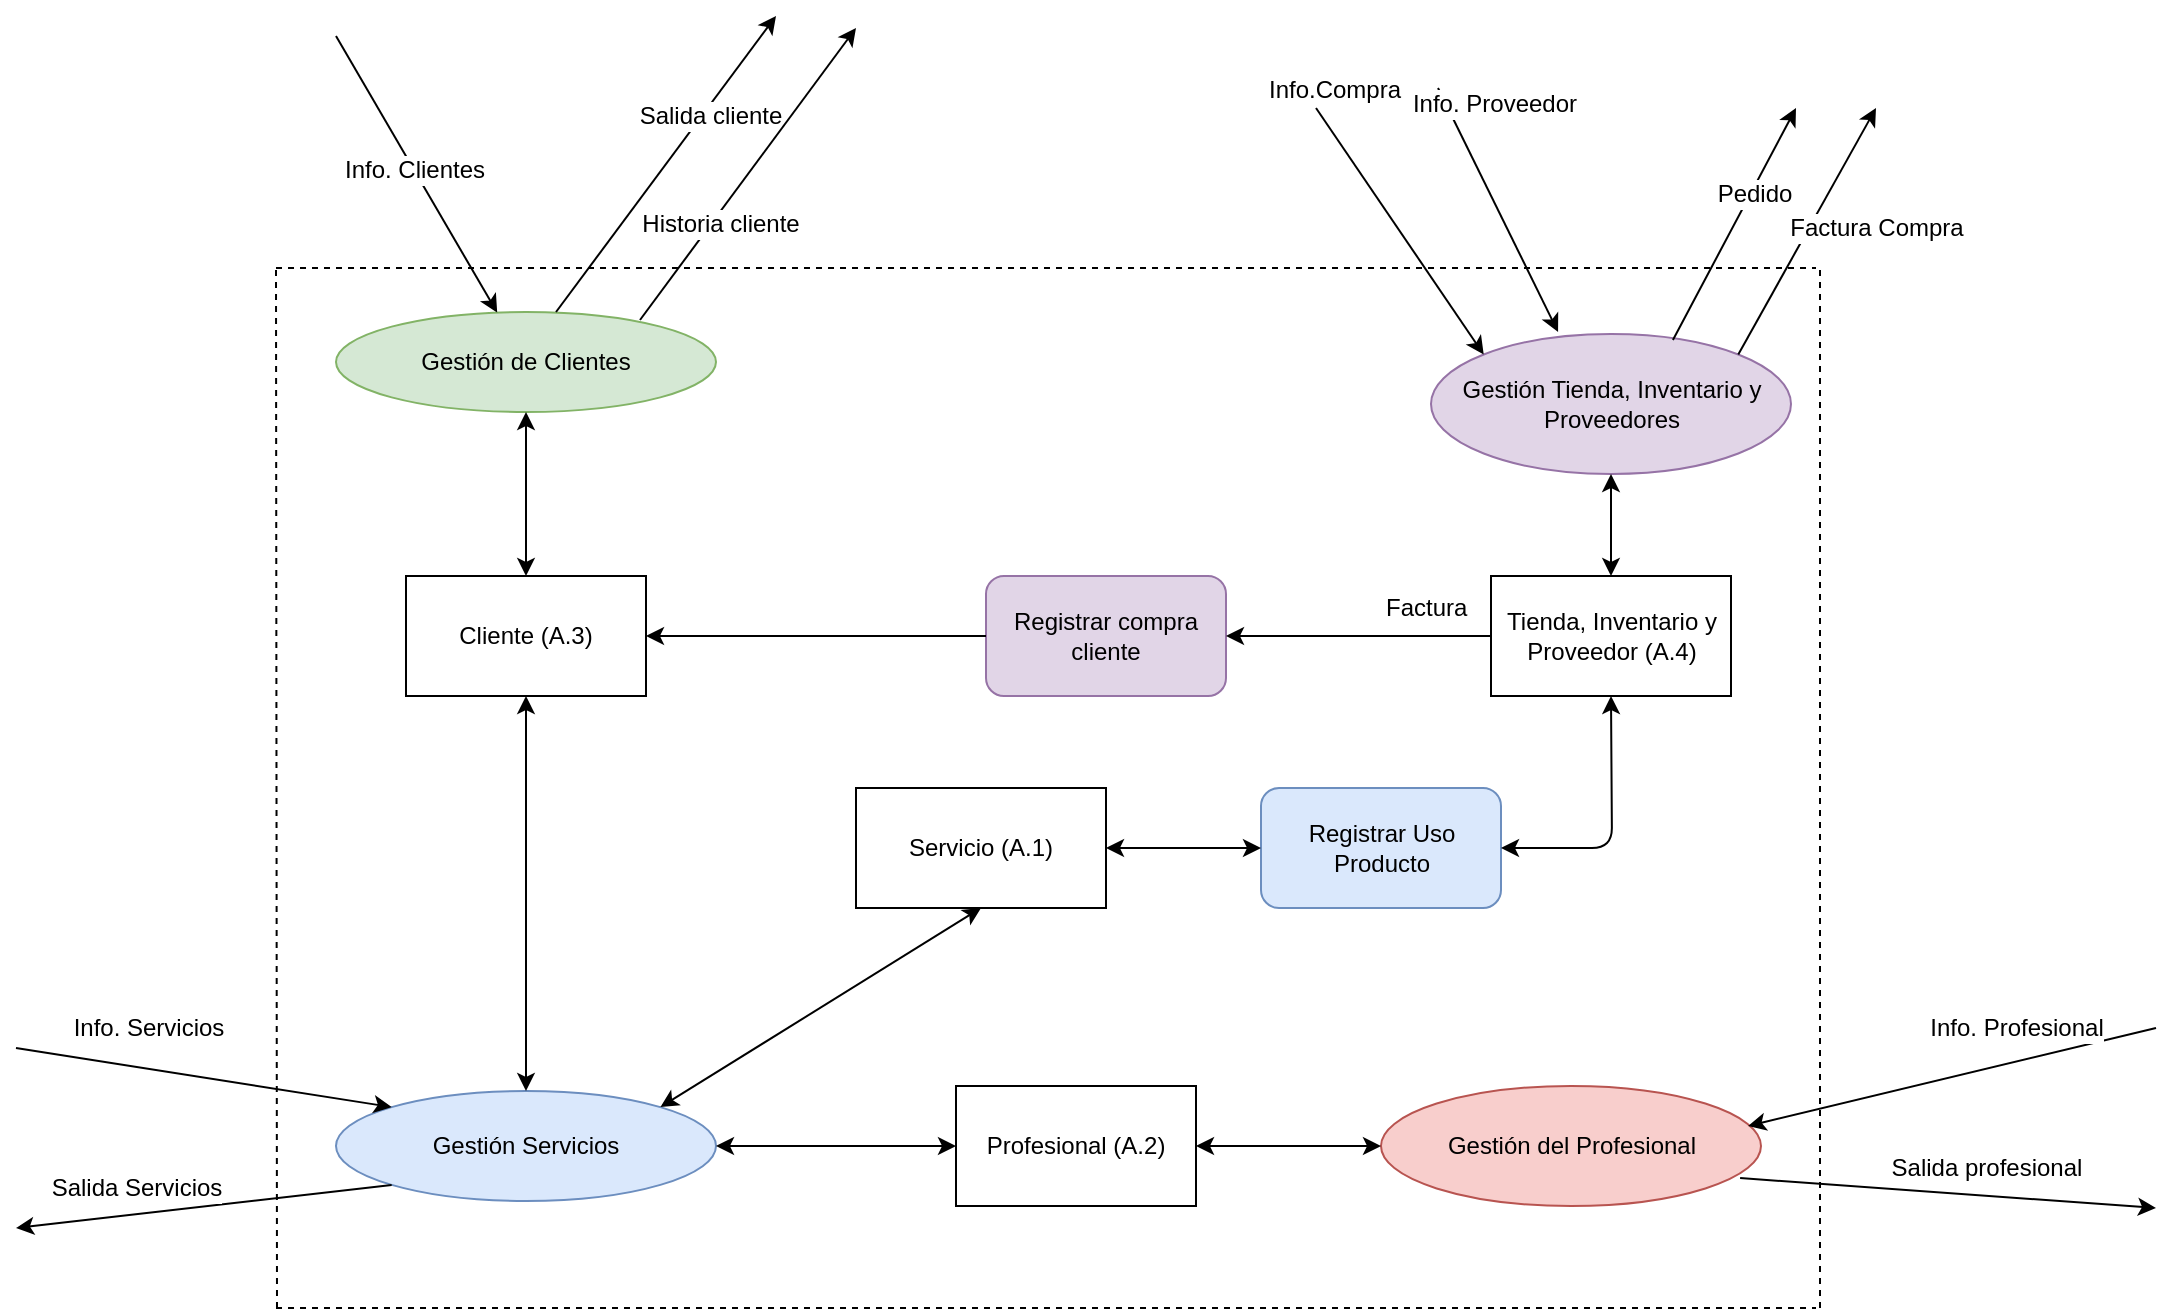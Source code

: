 <mxfile version="12.3.2" type="google" pages="1"><diagram id="b93JCt19qEBxRqC6dPkV" name="Page-1"><mxGraphModel dx="1808" dy="1148" grid="1" gridSize="10" guides="1" tooltips="1" connect="1" arrows="1" fold="1" page="0" pageScale="1" pageWidth="827" pageHeight="1169" math="0" shadow="0"><root><mxCell id="0"/><mxCell id="1" parent="0"/><mxCell id="8VAY9Pa1ln5P_v3T2w9V-14" value="Servicio (A.1)" style="rounded=0;whiteSpace=wrap;html=1;shadow=0;glass=0;comic=0;" parent="1" vertex="1"><mxGeometry x="50" y="380" width="125" height="60" as="geometry"/></mxCell><mxCell id="Qlmde71eXQDHQLHynO3W-4" value="Gestión de Clientes" style="ellipse;whiteSpace=wrap;html=1;fillColor=#d5e8d4;strokeColor=#82b366;" parent="1" vertex="1"><mxGeometry x="-210" y="142" width="190" height="50" as="geometry"/></mxCell><mxCell id="Qlmde71eXQDHQLHynO3W-8" value="Gestión Tienda, Inventario y Proveedores" style="ellipse;whiteSpace=wrap;html=1;fillColor=#e1d5e7;strokeColor=#9673a6;" parent="1" vertex="1"><mxGeometry x="337.5" y="153" width="180" height="70" as="geometry"/></mxCell><mxCell id="Qlmde71eXQDHQLHynO3W-9" value="Gestión Servicios" style="ellipse;whiteSpace=wrap;html=1;fillColor=#dae8fc;strokeColor=#6c8ebf;" parent="1" vertex="1"><mxGeometry x="-210" y="531.5" width="190" height="55" as="geometry"/></mxCell><mxCell id="Qlmde71eXQDHQLHynO3W-10" value="Gestión del Profesional" style="ellipse;whiteSpace=wrap;html=1;fillColor=#f8cecc;strokeColor=#b85450;" parent="1" vertex="1"><mxGeometry x="312.5" y="529" width="190" height="60" as="geometry"/></mxCell><mxCell id="Qlmde71eXQDHQLHynO3W-14" value="" style="endArrow=classic;html=1;entryX=0;entryY=0;entryDx=0;entryDy=0;" parent="1" target="Qlmde71eXQDHQLHynO3W-8" edge="1"><mxGeometry width="50" height="50" relative="1" as="geometry"><mxPoint x="280" y="40" as="sourcePoint"/><mxPoint x="503.443" y="67.499" as="targetPoint"/></mxGeometry></mxCell><mxCell id="Qlmde71eXQDHQLHynO3W-39" value="Info.Compra" style="text;html=1;resizable=0;points=[];align=center;verticalAlign=middle;labelBackgroundColor=#ffffff;" parent="Qlmde71eXQDHQLHynO3W-14" vertex="1" connectable="0"><mxGeometry x="0.1" y="-2" relative="1" as="geometry"><mxPoint x="-36" y="-78" as="offset"/></mxGeometry></mxCell><mxCell id="Qlmde71eXQDHQLHynO3W-17" value="" style="endArrow=classic;html=1;exitX=0.672;exitY=0.043;exitDx=0;exitDy=0;exitPerimeter=0;" parent="1" source="Qlmde71eXQDHQLHynO3W-8" edge="1"><mxGeometry width="50" height="50" relative="1" as="geometry"><mxPoint x="430" y="150" as="sourcePoint"/><mxPoint x="520" y="40" as="targetPoint"/></mxGeometry></mxCell><mxCell id="Qlmde71eXQDHQLHynO3W-42" value="Pedido" style="text;html=1;resizable=0;points=[];align=center;verticalAlign=middle;labelBackgroundColor=#ffffff;" parent="Qlmde71eXQDHQLHynO3W-17" vertex="1" connectable="0"><mxGeometry x="0.169" y="-3" relative="1" as="geometry"><mxPoint x="1.5" y="-7" as="offset"/></mxGeometry></mxCell><mxCell id="Qlmde71eXQDHQLHynO3W-25" value="" style="endArrow=classic;startArrow=classic;html=1;exitX=1;exitY=0.5;exitDx=0;exitDy=0;entryX=0;entryY=0.5;entryDx=0;entryDy=0;" parent="1" source="F9AIN50XA96VZ4RDQSqq-5" target="Qlmde71eXQDHQLHynO3W-10" edge="1"><mxGeometry width="50" height="50" relative="1" as="geometry"><mxPoint x="923" y="580" as="sourcePoint"/><mxPoint x="650" y="580" as="targetPoint"/><Array as="points"/></mxGeometry></mxCell><mxCell id="Qlmde71eXQDHQLHynO3W-44" value="" style="endArrow=classic;html=1;" parent="1" target="Qlmde71eXQDHQLHynO3W-4" edge="1"><mxGeometry width="50" height="50" relative="1" as="geometry"><mxPoint x="-210" y="4" as="sourcePoint"/><mxPoint x="265" y="219" as="targetPoint"/></mxGeometry></mxCell><mxCell id="Qlmde71eXQDHQLHynO3W-45" value="Info. Clientes" style="text;html=1;resizable=0;points=[];align=center;verticalAlign=middle;labelBackgroundColor=#ffffff;" parent="Qlmde71eXQDHQLHynO3W-44" vertex="1" connectable="0"><mxGeometry x="0.218" y="1" relative="1" as="geometry"><mxPoint x="-11" y="-17" as="offset"/></mxGeometry></mxCell><mxCell id="Qlmde71eXQDHQLHynO3W-46" value="" style="endArrow=classic;html=1;entryX=0;entryY=0;entryDx=0;entryDy=0;" parent="1" target="Qlmde71eXQDHQLHynO3W-9" edge="1"><mxGeometry width="50" height="50" relative="1" as="geometry"><mxPoint x="-370" y="510" as="sourcePoint"/><mxPoint x="-94" y="544" as="targetPoint"/><Array as="points"/></mxGeometry></mxCell><mxCell id="Qlmde71eXQDHQLHynO3W-47" value="Info. Servicios" style="text;html=1;resizable=0;points=[];align=center;verticalAlign=middle;labelBackgroundColor=#ffffff;" parent="Qlmde71eXQDHQLHynO3W-46" vertex="1" connectable="0"><mxGeometry x="-0.254" y="-1" relative="1" as="geometry"><mxPoint x="-4" y="-22" as="offset"/></mxGeometry></mxCell><mxCell id="Qlmde71eXQDHQLHynO3W-57" value="" style="endArrow=none;dashed=1;html=1;" parent="1" edge="1"><mxGeometry width="50" height="50" relative="1" as="geometry"><mxPoint x="-239.5" y="640" as="sourcePoint"/><mxPoint x="-240" y="120" as="targetPoint"/></mxGeometry></mxCell><mxCell id="Qlmde71eXQDHQLHynO3W-58" value="" style="endArrow=none;dashed=1;html=1;" parent="1" edge="1"><mxGeometry width="50" height="50" relative="1" as="geometry"><mxPoint x="-240" y="640" as="sourcePoint"/><mxPoint x="530" y="640" as="targetPoint"/></mxGeometry></mxCell><mxCell id="Qlmde71eXQDHQLHynO3W-59" value="" style="endArrow=none;dashed=1;html=1;" parent="1" edge="1"><mxGeometry width="50" height="50" relative="1" as="geometry"><mxPoint x="532" y="640" as="sourcePoint"/><mxPoint x="532" y="120" as="targetPoint"/></mxGeometry></mxCell><mxCell id="Qlmde71eXQDHQLHynO3W-60" value="" style="endArrow=none;dashed=1;html=1;" parent="1" edge="1"><mxGeometry width="50" height="50" relative="1" as="geometry"><mxPoint x="-240" y="120" as="sourcePoint"/><mxPoint x="530" y="120" as="targetPoint"/></mxGeometry></mxCell><mxCell id="YVrnWBhTD0CyVtD4n9-x-4" value="" style="endArrow=classic;html=1;exitX=0.579;exitY=0;exitDx=0;exitDy=0;exitPerimeter=0;" parent="1" source="Qlmde71eXQDHQLHynO3W-4" edge="1"><mxGeometry width="50" height="50" relative="1" as="geometry"><mxPoint y="134" as="sourcePoint"/><mxPoint x="10" y="-6" as="targetPoint"/></mxGeometry></mxCell><mxCell id="YVrnWBhTD0CyVtD4n9-x-6" value="Salida cliente" style="text;html=1;resizable=0;points=[];align=center;verticalAlign=middle;labelBackgroundColor=#ffffff;" parent="YVrnWBhTD0CyVtD4n9-x-4" vertex="1" connectable="0"><mxGeometry x="-0.221" y="2" relative="1" as="geometry"><mxPoint x="35.5" y="-39.5" as="offset"/></mxGeometry></mxCell><mxCell id="F9AIN50XA96VZ4RDQSqq-5" value="Profesional (A.2)" style="rounded=0;whiteSpace=wrap;html=1;shadow=0;glass=0;comic=0;" parent="1" vertex="1"><mxGeometry x="100" y="529" width="120" height="60" as="geometry"/></mxCell><mxCell id="F9AIN50XA96VZ4RDQSqq-6" value="Tienda, Inventario y Proveedor (A.4)" style="rounded=0;whiteSpace=wrap;html=1;shadow=0;glass=0;comic=0;" parent="1" vertex="1"><mxGeometry x="367.5" y="274" width="120" height="60" as="geometry"/></mxCell><mxCell id="F9AIN50XA96VZ4RDQSqq-7" value="Cliente (A.3)" style="rounded=0;whiteSpace=wrap;html=1;shadow=0;glass=0;comic=0;" parent="1" vertex="1"><mxGeometry x="-175" y="274" width="120" height="60" as="geometry"/></mxCell><mxCell id="F9AIN50XA96VZ4RDQSqq-8" value="" style="endArrow=classic;startArrow=classic;html=1;endFill=1;exitX=0.5;exitY=0;exitDx=0;exitDy=0;entryX=0.5;entryY=1;entryDx=0;entryDy=0;" parent="1" source="F9AIN50XA96VZ4RDQSqq-6" target="Qlmde71eXQDHQLHynO3W-8" edge="1"><mxGeometry width="50" height="50" relative="1" as="geometry"><mxPoint x="430.5" y="320" as="sourcePoint"/><mxPoint x="430.5" y="203" as="targetPoint"/><Array as="points"/></mxGeometry></mxCell><mxCell id="ljY3BrAoG0f8slDdFa4K-4" value="" style="endArrow=classic;startArrow=classic;html=1;entryX=0.5;entryY=1;entryDx=0;entryDy=0;exitX=0.5;exitY=0;exitDx=0;exitDy=0;" parent="1" source="F9AIN50XA96VZ4RDQSqq-7" target="Qlmde71eXQDHQLHynO3W-4" edge="1"><mxGeometry width="50" height="50" relative="1" as="geometry"><mxPoint x="-159" y="239" as="sourcePoint"/><mxPoint x="-109" y="189" as="targetPoint"/></mxGeometry></mxCell><mxCell id="ljY3BrAoG0f8slDdFa4K-8" value="" style="endArrow=classic;html=1;entryX=0.353;entryY=-0.014;entryDx=0;entryDy=0;entryPerimeter=0;" parent="1" target="Qlmde71eXQDHQLHynO3W-8" edge="1"><mxGeometry width="50" height="50" relative="1" as="geometry"><mxPoint x="341" y="30" as="sourcePoint"/><mxPoint x="341.36" y="173.251" as="targetPoint"/></mxGeometry></mxCell><mxCell id="ljY3BrAoG0f8slDdFa4K-9" value="Info. Proveedor" style="text;html=1;resizable=0;points=[];align=center;verticalAlign=middle;labelBackgroundColor=#ffffff;" parent="ljY3BrAoG0f8slDdFa4K-8" vertex="1" connectable="0"><mxGeometry x="0.1" y="-2" relative="1" as="geometry"><mxPoint x="-4" y="-60" as="offset"/></mxGeometry></mxCell><mxCell id="ljY3BrAoG0f8slDdFa4K-12" value="Registrar compra cliente" style="rounded=1;whiteSpace=wrap;html=1;fillColor=#e1d5e7;strokeColor=#9673a6;" parent="1" vertex="1"><mxGeometry x="115" y="274" width="120" height="60" as="geometry"/></mxCell><mxCell id="ljY3BrAoG0f8slDdFa4K-13" value="" style="endArrow=classic;html=1;entryX=1;entryY=0.5;entryDx=0;entryDy=0;exitX=0;exitY=0.5;exitDx=0;exitDy=0;" parent="1" source="F9AIN50XA96VZ4RDQSqq-6" target="ljY3BrAoG0f8slDdFa4K-12" edge="1"><mxGeometry width="50" height="50" relative="1" as="geometry"><mxPoint x="255" y="404" as="sourcePoint"/><mxPoint x="305" y="354" as="targetPoint"/></mxGeometry></mxCell><mxCell id="ljY3BrAoG0f8slDdFa4K-14" value="" style="endArrow=classic;html=1;entryX=1;entryY=0.5;entryDx=0;entryDy=0;exitX=0;exitY=0.5;exitDx=0;exitDy=0;" parent="1" source="ljY3BrAoG0f8slDdFa4K-12" target="F9AIN50XA96VZ4RDQSqq-7" edge="1"><mxGeometry width="50" height="50" relative="1" as="geometry"><mxPoint x="125" y="300" as="sourcePoint"/><mxPoint x="35" y="345" as="targetPoint"/><Array as="points"/></mxGeometry></mxCell><mxCell id="ljY3BrAoG0f8slDdFa4K-18" value="" style="endArrow=classic;html=1;exitX=1;exitY=0;exitDx=0;exitDy=0;" parent="1" source="Qlmde71eXQDHQLHynO3W-8" edge="1"><mxGeometry width="50" height="50" relative="1" as="geometry"><mxPoint x="475.175" y="100.178" as="sourcePoint"/><mxPoint x="560" y="40" as="targetPoint"/></mxGeometry></mxCell><mxCell id="ljY3BrAoG0f8slDdFa4K-19" value="Factura Compra" style="text;html=1;resizable=0;points=[];align=center;verticalAlign=middle;labelBackgroundColor=#ffffff;" parent="ljY3BrAoG0f8slDdFa4K-18" vertex="1" connectable="0"><mxGeometry x="-0.221" y="2" relative="1" as="geometry"><mxPoint x="44" y="-14.5" as="offset"/></mxGeometry></mxCell><mxCell id="ljY3BrAoG0f8slDdFa4K-20" value="" style="endArrow=classic;html=1;entryX=0.966;entryY=0.333;entryDx=0;entryDy=0;entryPerimeter=0;" parent="1" target="Qlmde71eXQDHQLHynO3W-10" edge="1"><mxGeometry width="50" height="50" relative="1" as="geometry"><mxPoint x="700" y="500" as="sourcePoint"/><mxPoint x="490" y="560" as="targetPoint"/></mxGeometry></mxCell><mxCell id="ljY3BrAoG0f8slDdFa4K-21" value="&lt;div&gt;Info. Profesional&lt;/div&gt;" style="text;html=1;resizable=0;points=[];align=center;verticalAlign=middle;labelBackgroundColor=#ffffff;" parent="ljY3BrAoG0f8slDdFa4K-20" vertex="1" connectable="0"><mxGeometry x="0.198" relative="1" as="geometry"><mxPoint x="52" y="-30" as="offset"/></mxGeometry></mxCell><mxCell id="ljY3BrAoG0f8slDdFa4K-22" value="" style="endArrow=classic;html=1;exitX=0.945;exitY=0.767;exitDx=0;exitDy=0;exitPerimeter=0;" parent="1" source="Qlmde71eXQDHQLHynO3W-10" edge="1"><mxGeometry width="50" height="50" relative="1" as="geometry"><mxPoint x="460" y="580" as="sourcePoint"/><mxPoint x="700" y="590" as="targetPoint"/><Array as="points"/></mxGeometry></mxCell><mxCell id="ljY3BrAoG0f8slDdFa4K-23" value="Salida profesional" style="text;html=1;resizable=0;points=[];align=center;verticalAlign=middle;labelBackgroundColor=#ffffff;" parent="ljY3BrAoG0f8slDdFa4K-22" vertex="1" connectable="0"><mxGeometry x="-0.253" y="-5" relative="1" as="geometry"><mxPoint x="45" y="-16" as="offset"/></mxGeometry></mxCell><mxCell id="ljY3BrAoG0f8slDdFa4K-26" value="Factura" style="text;html=1;resizable=0;points=[];autosize=1;align=left;verticalAlign=top;spacingTop=-4;" parent="1" vertex="1"><mxGeometry x="312.5" y="280" width="60" height="20" as="geometry"/></mxCell><mxCell id="5MF7mEs8AwsmDxICq0QZ-11" value="" style="endArrow=classic;html=1;exitX=0;exitY=1;exitDx=0;exitDy=0;" parent="1" source="Qlmde71eXQDHQLHynO3W-9" edge="1"><mxGeometry width="50" height="50" relative="1" as="geometry"><mxPoint x="-240" y="584" as="sourcePoint"/><mxPoint x="-370" y="600" as="targetPoint"/></mxGeometry></mxCell><mxCell id="5MF7mEs8AwsmDxICq0QZ-12" value="&lt;div&gt;Salida Servicios&lt;/div&gt;" style="text;html=1;resizable=0;points=[];align=center;verticalAlign=middle;labelBackgroundColor=#ffffff;" parent="5MF7mEs8AwsmDxICq0QZ-11" vertex="1" connectable="0"><mxGeometry x="0.273" y="1" relative="1" as="geometry"><mxPoint x="-8" y="-13" as="offset"/></mxGeometry></mxCell><mxCell id="9D_xWtRKf2p5u-DIIdBx-5" value="" style="endArrow=classic;startArrow=classic;html=1;entryX=1;entryY=0;entryDx=0;entryDy=0;exitX=0.5;exitY=1;exitDx=0;exitDy=0;" parent="1" source="8VAY9Pa1ln5P_v3T2w9V-14" target="Qlmde71eXQDHQLHynO3W-9" edge="1"><mxGeometry width="50" height="50" relative="1" as="geometry"><mxPoint x="-155" y="550" as="sourcePoint"/><mxPoint x="-162" y="475" as="targetPoint"/></mxGeometry></mxCell><mxCell id="9D_xWtRKf2p5u-DIIdBx-6" value="" style="endArrow=classic;startArrow=classic;html=1;exitX=0.5;exitY=0;exitDx=0;exitDy=0;entryX=0.5;entryY=1;entryDx=0;entryDy=0;" parent="1" source="Qlmde71eXQDHQLHynO3W-9" target="F9AIN50XA96VZ4RDQSqq-7" edge="1"><mxGeometry width="50" height="50" relative="1" as="geometry"><mxPoint x="-265" y="424" as="sourcePoint"/><mxPoint x="-114.5" y="304" as="targetPoint"/></mxGeometry></mxCell><mxCell id="9D_xWtRKf2p5u-DIIdBx-19" value="" style="endArrow=classic;startArrow=classic;html=1;exitX=1;exitY=0.5;exitDx=0;exitDy=0;entryX=0;entryY=0.5;entryDx=0;entryDy=0;" parent="1" source="Qlmde71eXQDHQLHynO3W-9" target="F9AIN50XA96VZ4RDQSqq-5" edge="1"><mxGeometry width="50" height="50" relative="1" as="geometry"><mxPoint x="80" y="625" as="sourcePoint"/><mxPoint x="130" y="575" as="targetPoint"/></mxGeometry></mxCell><mxCell id="iwiacM4zTl3mbK60s1N2-14" value="" style="endArrow=classic;html=1;exitX=0.8;exitY=0.08;exitDx=0;exitDy=0;exitPerimeter=0;" parent="1" source="Qlmde71eXQDHQLHynO3W-4" edge="1"><mxGeometry width="50" height="50" relative="1" as="geometry"><mxPoint x="210" y="90" as="sourcePoint"/><mxPoint x="50" as="targetPoint"/></mxGeometry></mxCell><mxCell id="hs5W7lhd_hLkcamLSNaD-3" value="Historia cliente" style="text;html=1;resizable=0;points=[];align=center;verticalAlign=middle;labelBackgroundColor=#ffffff;" parent="iwiacM4zTl3mbK60s1N2-14" vertex="1" connectable="0"><mxGeometry x="-0.309" y="-3" relative="1" as="geometry"><mxPoint as="offset"/></mxGeometry></mxCell><mxCell id="z3OTCiVvKLXazfWo5lRK-1" value="Registrar Uso Producto" style="rounded=1;whiteSpace=wrap;html=1;fillColor=#dae8fc;strokeColor=#6c8ebf;" parent="1" vertex="1"><mxGeometry x="252.5" y="380" width="120" height="60" as="geometry"/></mxCell><mxCell id="z3OTCiVvKLXazfWo5lRK-2" value="" style="endArrow=classic;startArrow=classic;html=1;entryX=0;entryY=0.5;entryDx=0;entryDy=0;" parent="1" target="z3OTCiVvKLXazfWo5lRK-1" edge="1"><mxGeometry width="50" height="50" relative="1" as="geometry"><mxPoint x="175" y="410" as="sourcePoint"/><mxPoint x="225" y="360" as="targetPoint"/></mxGeometry></mxCell><mxCell id="z3OTCiVvKLXazfWo5lRK-3" value="" style="endArrow=classic;startArrow=classic;html=1;entryX=0.5;entryY=1;entryDx=0;entryDy=0;" parent="1" target="F9AIN50XA96VZ4RDQSqq-6" edge="1"><mxGeometry width="50" height="50" relative="1" as="geometry"><mxPoint x="372.5" y="410" as="sourcePoint"/><mxPoint x="422.5" y="360" as="targetPoint"/><Array as="points"><mxPoint x="428" y="410"/></Array></mxGeometry></mxCell></root></mxGraphModel></diagram></mxfile>